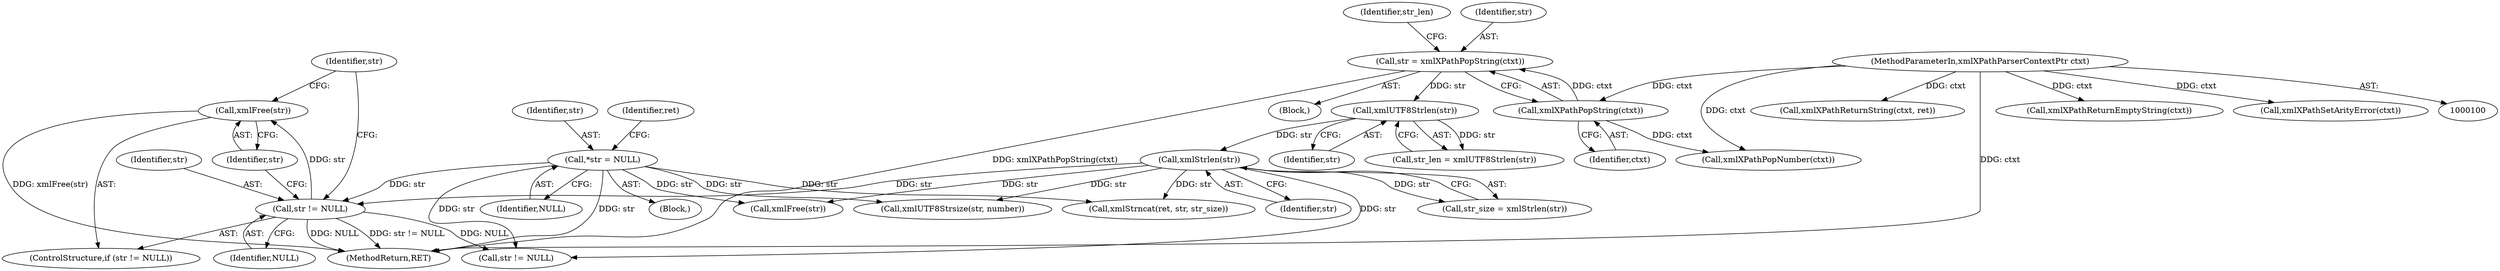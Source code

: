 digraph "0_Chrome_96dbafe288dbe2f0cc45fa3c39daf6d0c37acbab_9@pointer" {
"1000159" [label="(Call,xmlFree(str))"];
"1000156" [label="(Call,str != NULL)"];
"1000114" [label="(Call,*str = NULL)"];
"1000148" [label="(Call,xmlStrlen(str))"];
"1000144" [label="(Call,xmlUTF8Strlen(str))"];
"1000138" [label="(Call,str = xmlXPathPopString(ctxt))"];
"1000140" [label="(Call,xmlXPathPopString(ctxt))"];
"1000101" [label="(MethodParameterIn,xmlXPathParserContextPtr ctxt)"];
"1000138" [label="(Call,str = xmlXPathPopString(ctxt))"];
"1000160" [label="(Identifier,str)"];
"1000159" [label="(Call,xmlFree(str))"];
"1000210" [label="(Call,xmlUTF8Strsize(str, number))"];
"1000149" [label="(Identifier,str)"];
"1000155" [label="(ControlStructure,if (str != NULL))"];
"1000141" [label="(Identifier,ctxt)"];
"1000219" [label="(Call,xmlXPathReturnString(ctxt, ret))"];
"1000223" [label="(Call,str != NULL)"];
"1000156" [label="(Call,str != NULL)"];
"1000157" [label="(Identifier,str)"];
"1000177" [label="(Call,xmlXPathPopNumber(ctxt))"];
"1000146" [label="(Call,str_size = xmlStrlen(str))"];
"1000144" [label="(Call,xmlUTF8Strlen(str))"];
"1000228" [label="(MethodReturn,RET)"];
"1000114" [label="(Call,*str = NULL)"];
"1000145" [label="(Identifier,str)"];
"1000158" [label="(Identifier,NULL)"];
"1000103" [label="(Block,)"];
"1000119" [label="(Identifier,ret)"];
"1000162" [label="(Identifier,str)"];
"1000148" [label="(Call,xmlStrlen(str))"];
"1000184" [label="(Call,xmlXPathReturnEmptyString(ctxt))"];
"1000142" [label="(Call,str_len = xmlUTF8Strlen(str))"];
"1000130" [label="(Call,xmlXPathSetArityError(ctxt))"];
"1000140" [label="(Call,xmlXPathPopString(ctxt))"];
"1000115" [label="(Identifier,str)"];
"1000143" [label="(Identifier,str_len)"];
"1000116" [label="(Identifier,NULL)"];
"1000139" [label="(Identifier,str)"];
"1000101" [label="(MethodParameterIn,xmlXPathParserContextPtr ctxt)"];
"1000186" [label="(Call,xmlFree(str))"];
"1000137" [label="(Block,)"];
"1000196" [label="(Call,xmlStrncat(ret, str, str_size))"];
"1000159" -> "1000155"  [label="AST: "];
"1000159" -> "1000160"  [label="CFG: "];
"1000160" -> "1000159"  [label="AST: "];
"1000162" -> "1000159"  [label="CFG: "];
"1000159" -> "1000228"  [label="DDG: xmlFree(str)"];
"1000156" -> "1000159"  [label="DDG: str"];
"1000156" -> "1000155"  [label="AST: "];
"1000156" -> "1000158"  [label="CFG: "];
"1000157" -> "1000156"  [label="AST: "];
"1000158" -> "1000156"  [label="AST: "];
"1000160" -> "1000156"  [label="CFG: "];
"1000162" -> "1000156"  [label="CFG: "];
"1000156" -> "1000228"  [label="DDG: NULL"];
"1000156" -> "1000228"  [label="DDG: str != NULL"];
"1000114" -> "1000156"  [label="DDG: str"];
"1000148" -> "1000156"  [label="DDG: str"];
"1000156" -> "1000223"  [label="DDG: NULL"];
"1000114" -> "1000103"  [label="AST: "];
"1000114" -> "1000116"  [label="CFG: "];
"1000115" -> "1000114"  [label="AST: "];
"1000116" -> "1000114"  [label="AST: "];
"1000119" -> "1000114"  [label="CFG: "];
"1000114" -> "1000228"  [label="DDG: str"];
"1000114" -> "1000186"  [label="DDG: str"];
"1000114" -> "1000196"  [label="DDG: str"];
"1000114" -> "1000210"  [label="DDG: str"];
"1000114" -> "1000223"  [label="DDG: str"];
"1000148" -> "1000146"  [label="AST: "];
"1000148" -> "1000149"  [label="CFG: "];
"1000149" -> "1000148"  [label="AST: "];
"1000146" -> "1000148"  [label="CFG: "];
"1000148" -> "1000146"  [label="DDG: str"];
"1000144" -> "1000148"  [label="DDG: str"];
"1000148" -> "1000186"  [label="DDG: str"];
"1000148" -> "1000196"  [label="DDG: str"];
"1000148" -> "1000210"  [label="DDG: str"];
"1000148" -> "1000223"  [label="DDG: str"];
"1000144" -> "1000142"  [label="AST: "];
"1000144" -> "1000145"  [label="CFG: "];
"1000145" -> "1000144"  [label="AST: "];
"1000142" -> "1000144"  [label="CFG: "];
"1000144" -> "1000142"  [label="DDG: str"];
"1000138" -> "1000144"  [label="DDG: str"];
"1000138" -> "1000137"  [label="AST: "];
"1000138" -> "1000140"  [label="CFG: "];
"1000139" -> "1000138"  [label="AST: "];
"1000140" -> "1000138"  [label="AST: "];
"1000143" -> "1000138"  [label="CFG: "];
"1000138" -> "1000228"  [label="DDG: xmlXPathPopString(ctxt)"];
"1000140" -> "1000138"  [label="DDG: ctxt"];
"1000140" -> "1000141"  [label="CFG: "];
"1000141" -> "1000140"  [label="AST: "];
"1000101" -> "1000140"  [label="DDG: ctxt"];
"1000140" -> "1000177"  [label="DDG: ctxt"];
"1000101" -> "1000100"  [label="AST: "];
"1000101" -> "1000228"  [label="DDG: ctxt"];
"1000101" -> "1000130"  [label="DDG: ctxt"];
"1000101" -> "1000177"  [label="DDG: ctxt"];
"1000101" -> "1000184"  [label="DDG: ctxt"];
"1000101" -> "1000219"  [label="DDG: ctxt"];
}
